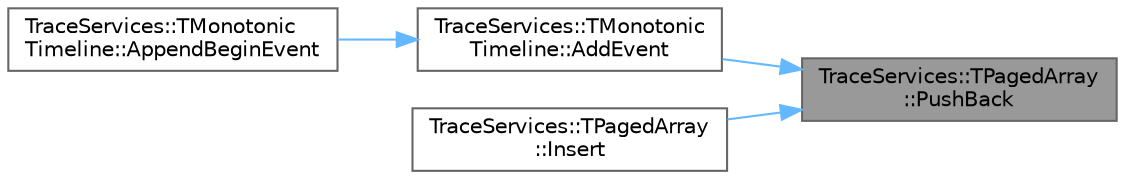 digraph "TraceServices::TPagedArray::PushBack"
{
 // INTERACTIVE_SVG=YES
 // LATEX_PDF_SIZE
  bgcolor="transparent";
  edge [fontname=Helvetica,fontsize=10,labelfontname=Helvetica,labelfontsize=10];
  node [fontname=Helvetica,fontsize=10,shape=box,height=0.2,width=0.4];
  rankdir="RL";
  Node1 [id="Node000001",label="TraceServices::TPagedArray\l::PushBack",height=0.2,width=0.4,color="gray40", fillcolor="grey60", style="filled", fontcolor="black",tooltip=" "];
  Node1 -> Node2 [id="edge1_Node000001_Node000002",dir="back",color="steelblue1",style="solid",tooltip=" "];
  Node2 [id="Node000002",label="TraceServices::TMonotonic\lTimeline::AddEvent",height=0.2,width=0.4,color="grey40", fillcolor="white", style="filled",URL="$df/de0/classTraceServices_1_1TMonotonicTimeline.html#aa230d00138f850303e9371a78ae0ba3b",tooltip=" "];
  Node2 -> Node3 [id="edge2_Node000002_Node000003",dir="back",color="steelblue1",style="solid",tooltip=" "];
  Node3 [id="Node000003",label="TraceServices::TMonotonic\lTimeline::AppendBeginEvent",height=0.2,width=0.4,color="grey40", fillcolor="white", style="filled",URL="$df/de0/classTraceServices_1_1TMonotonicTimeline.html#a008f68e3a9e6e1eafa4e8bed5e5127ee",tooltip=" "];
  Node1 -> Node4 [id="edge3_Node000001_Node000004",dir="back",color="steelblue1",style="solid",tooltip=" "];
  Node4 [id="Node000004",label="TraceServices::TPagedArray\l::Insert",height=0.2,width=0.4,color="grey40", fillcolor="white", style="filled",URL="$d2/db8/classTraceServices_1_1TPagedArray.html#a504bfbbf54fbb0d99c78ed95b26a9ed6",tooltip=" "];
}
